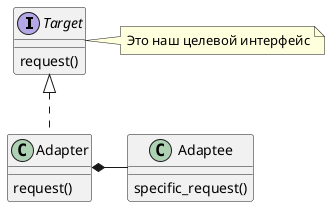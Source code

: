 @startuml
interface Target {
request()
}
note right
Это наш целевой интерфейс
end note

class Adapter {
request()
}

class Adaptee {
specific_request()
}

' Connections
Adapter .up.|> Target
Adapter *-right- Adaptee

@enduml
